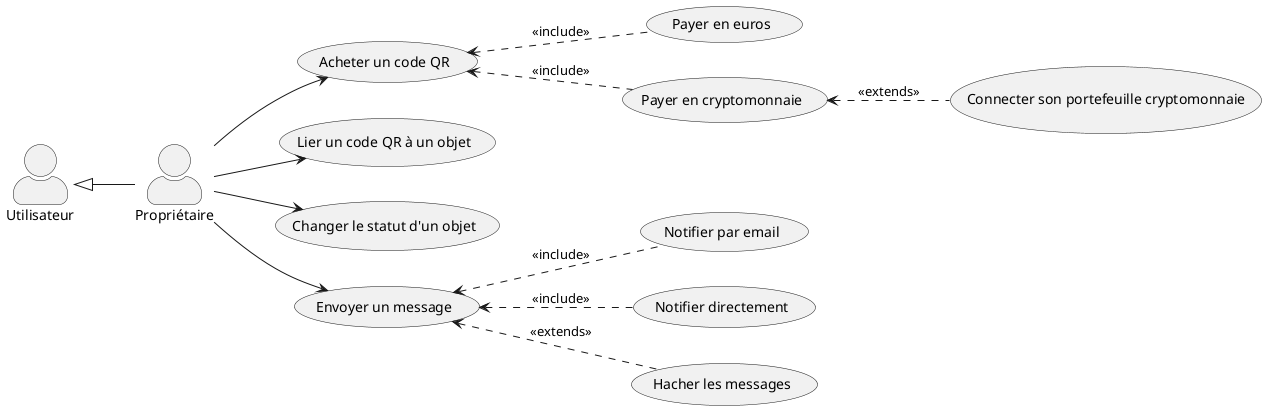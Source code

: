 @startuml
skinparam actorStyle awesome
left to right direction

'Utilisateurs
:Utilisateur: as user
:Propriétaire: as prop

'Cas d'utilisation
(Acheter un code QR) as uc_buy_code_qr
(Payer en euros) as uc_pay_eur
(Payer en cryptomonnaie) as uc_pay_crypto
(Lier un code QR à un objet) as uc_link_qr_code_obj
(Connecter son portefeuille cryptomonnaie) as uc_link_cryptowallet
(Changer le statut d'un objet) as uc_change_obj_status
(Envoyer un message) as uc_send_msg
(Notifier par email) as uc_notify_by_mail
(Notifier directement) as uc_direct_notif
(Hacher les messages) as uc_hash_msg

user <|-- prop

prop --> uc_buy_code_qr
prop --> uc_link_qr_code_obj
prop --> uc_change_obj_status
prop --> uc_send_msg

uc_send_msg<..uc_notify_by_mail:<<include>>
uc_send_msg<..uc_direct_notif:<<include>>
uc_send_msg<..uc_hash_msg:<<extends>>

uc_buy_code_qr<..uc_pay_eur:<<include>>
uc_buy_code_qr<..uc_pay_crypto:<<include>>
uc_pay_crypto<..uc_link_cryptowallet:<<extends>>

@enduml